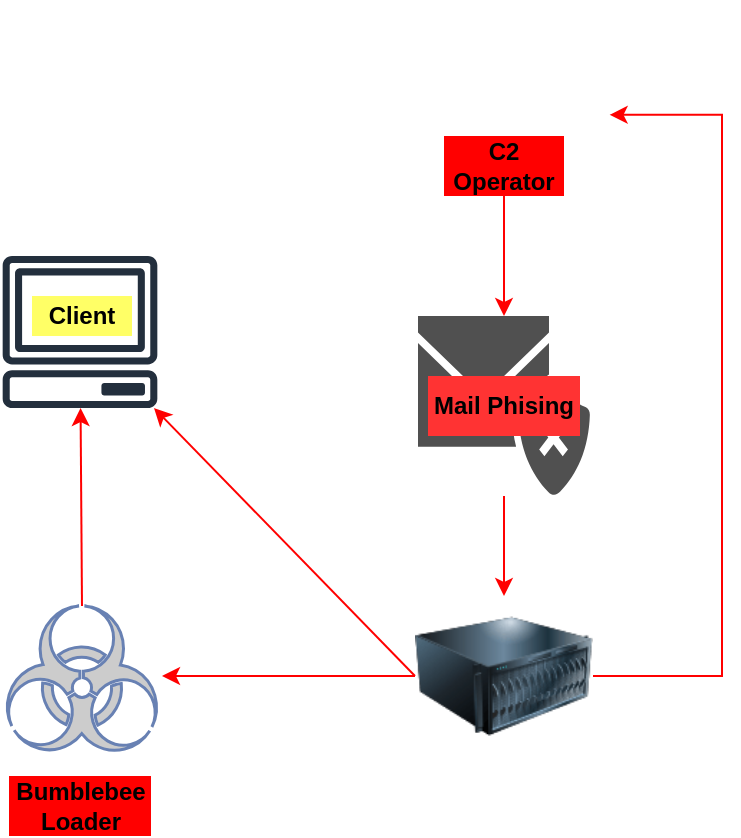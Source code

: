 <mxfile version="27.1.1">
  <diagram name="Trang-1" id="gIVE9Qk2U9_F_q14QSTc">
    <mxGraphModel dx="1117" dy="495" grid="1" gridSize="10" guides="1" tooltips="1" connect="1" arrows="1" fold="1" page="1" pageScale="1" pageWidth="827" pageHeight="1169" math="0" shadow="0">
      <root>
        <mxCell id="0" />
        <mxCell id="1" parent="0" />
        <mxCell id="2xExCwYYJqqlnt8laDMF-1" value="" style="fontColor=#0066CC;verticalAlign=top;verticalLabelPosition=bottom;labelPosition=center;align=center;html=1;outlineConnect=0;fillColor=#CCCCCC;strokeColor=#6881B3;gradientColor=none;gradientDirection=north;strokeWidth=2;shape=mxgraph.networks.virus;" parent="1" vertex="1">
          <mxGeometry x="200" y="325" width="80" height="75" as="geometry" />
        </mxCell>
        <mxCell id="VhEaSJyRVFHac2TBcNz3-19" value="" style="edgeStyle=orthogonalEdgeStyle;rounded=0;orthogonalLoop=1;jettySize=auto;html=1;fontStyle=1;strokeColor=#FF0000;" edge="1" parent="1" source="2xExCwYYJqqlnt8laDMF-3" target="VhEaSJyRVFHac2TBcNz3-5">
          <mxGeometry relative="1" as="geometry">
            <mxPoint x="450" y="290" as="sourcePoint" />
          </mxGeometry>
        </mxCell>
        <mxCell id="2xExCwYYJqqlnt8laDMF-3" value="" style="sketch=0;pointerEvents=1;shadow=0;dashed=0;html=1;strokeColor=none;fillColor=#505050;labelPosition=center;verticalLabelPosition=bottom;verticalAlign=top;outlineConnect=0;align=center;shape=mxgraph.office.concepts.phishing;" parent="1" vertex="1">
          <mxGeometry x="408" y="180" width="86" height="90" as="geometry" />
        </mxCell>
        <mxCell id="VhEaSJyRVFHac2TBcNz3-3" value="&lt;b&gt;Mail Phising&lt;/b&gt;" style="text;html=1;align=center;verticalAlign=middle;whiteSpace=wrap;rounded=0;fillColor=#FF3333;" vertex="1" parent="1">
          <mxGeometry x="413" y="210" width="76" height="30" as="geometry" />
        </mxCell>
        <mxCell id="VhEaSJyRVFHac2TBcNz3-4" value="&lt;b&gt;Bumblebee Loader&lt;/b&gt;" style="text;html=1;align=center;verticalAlign=middle;whiteSpace=wrap;rounded=0;fillColor=#FF0000;" vertex="1" parent="1">
          <mxGeometry x="203.5" y="410" width="71" height="30" as="geometry" />
        </mxCell>
        <mxCell id="VhEaSJyRVFHac2TBcNz3-20" style="edgeStyle=orthogonalEdgeStyle;rounded=0;orthogonalLoop=1;jettySize=auto;html=1;entryX=1.039;entryY=0.586;entryDx=0;entryDy=0;entryPerimeter=0;strokeColor=#FF0000;" edge="1" parent="1" source="VhEaSJyRVFHac2TBcNz3-5" target="VhEaSJyRVFHac2TBcNz3-8">
          <mxGeometry relative="1" as="geometry">
            <mxPoint x="560" y="80" as="targetPoint" />
            <Array as="points">
              <mxPoint x="560" y="360" />
              <mxPoint x="560" y="79" />
            </Array>
          </mxGeometry>
        </mxCell>
        <mxCell id="VhEaSJyRVFHac2TBcNz3-5" value="" style="image;html=1;image=img/lib/clip_art/computers/Server_128x128.png" vertex="1" parent="1">
          <mxGeometry x="406.5" y="320" width="89" height="80" as="geometry" />
        </mxCell>
        <mxCell id="VhEaSJyRVFHac2TBcNz3-18" value="" style="edgeStyle=orthogonalEdgeStyle;rounded=0;orthogonalLoop=1;jettySize=auto;html=1;strokeColor=#FF0000;" edge="1" parent="1" source="VhEaSJyRVFHac2TBcNz3-8" target="2xExCwYYJqqlnt8laDMF-3">
          <mxGeometry relative="1" as="geometry">
            <mxPoint x="451" y="150" as="targetPoint" />
          </mxGeometry>
        </mxCell>
        <mxCell id="VhEaSJyRVFHac2TBcNz3-8" value="" style="shape=image;html=1;verticalAlign=top;verticalLabelPosition=bottom;labelBackgroundColor=#ffffff;imageAspect=0;aspect=fixed;image=https://cdn0.iconfinder.com/data/icons/kameleon-free-pack/110/Hacker-128.png" vertex="1" parent="1">
          <mxGeometry x="402" y="22" width="98" height="98" as="geometry" />
        </mxCell>
        <mxCell id="VhEaSJyRVFHac2TBcNz3-14" value="C2 Operator" style="text;html=1;align=center;verticalAlign=middle;whiteSpace=wrap;rounded=0;fillColor=#FF0000;fontStyle=1" vertex="1" parent="1">
          <mxGeometry x="421" y="90" width="60" height="30" as="geometry" />
        </mxCell>
        <mxCell id="VhEaSJyRVFHac2TBcNz3-22" value="" style="sketch=0;outlineConnect=0;fontColor=#232F3E;gradientColor=none;fillColor=#232F3D;strokeColor=none;dashed=0;verticalLabelPosition=bottom;verticalAlign=top;align=center;html=1;fontSize=12;fontStyle=0;aspect=fixed;pointerEvents=1;shape=mxgraph.aws4.client;" vertex="1" parent="1">
          <mxGeometry x="200" y="150" width="78" height="76" as="geometry" />
        </mxCell>
        <mxCell id="VhEaSJyRVFHac2TBcNz3-24" value="" style="endArrow=classic;html=1;rounded=0;exitX=0;exitY=0.5;exitDx=0;exitDy=0;strokeColor=#FF0000;" edge="1" parent="1" source="VhEaSJyRVFHac2TBcNz3-5" target="VhEaSJyRVFHac2TBcNz3-22">
          <mxGeometry width="50" height="50" relative="1" as="geometry">
            <mxPoint x="710" y="380" as="sourcePoint" />
            <mxPoint x="760" y="330" as="targetPoint" />
          </mxGeometry>
        </mxCell>
        <mxCell id="VhEaSJyRVFHac2TBcNz3-25" value="" style="endArrow=classic;html=1;rounded=0;exitX=0;exitY=0.5;exitDx=0;exitDy=0;fillColor=#FF0000;strokeColor=#FF0000;" edge="1" parent="1" source="VhEaSJyRVFHac2TBcNz3-5">
          <mxGeometry width="50" height="50" relative="1" as="geometry">
            <mxPoint x="610" y="390" as="sourcePoint" />
            <mxPoint x="280" y="360" as="targetPoint" />
          </mxGeometry>
        </mxCell>
        <mxCell id="VhEaSJyRVFHac2TBcNz3-30" value="&lt;b&gt;Client&lt;/b&gt;" style="text;html=1;align=center;verticalAlign=middle;whiteSpace=wrap;rounded=0;fillColor=#FFFF66;" vertex="1" parent="1">
          <mxGeometry x="215" y="170" width="50" height="20" as="geometry" />
        </mxCell>
        <mxCell id="VhEaSJyRVFHac2TBcNz3-31" value="" style="endArrow=classic;html=1;rounded=0;exitX=0.5;exitY=0;exitDx=0;exitDy=0;exitPerimeter=0;strokeColor=#FF0000;" edge="1" parent="1" source="2xExCwYYJqqlnt8laDMF-1" target="VhEaSJyRVFHac2TBcNz3-22">
          <mxGeometry width="50" height="50" relative="1" as="geometry">
            <mxPoint x="440" y="310" as="sourcePoint" />
            <mxPoint x="240" y="260" as="targetPoint" />
          </mxGeometry>
        </mxCell>
      </root>
    </mxGraphModel>
  </diagram>
</mxfile>

